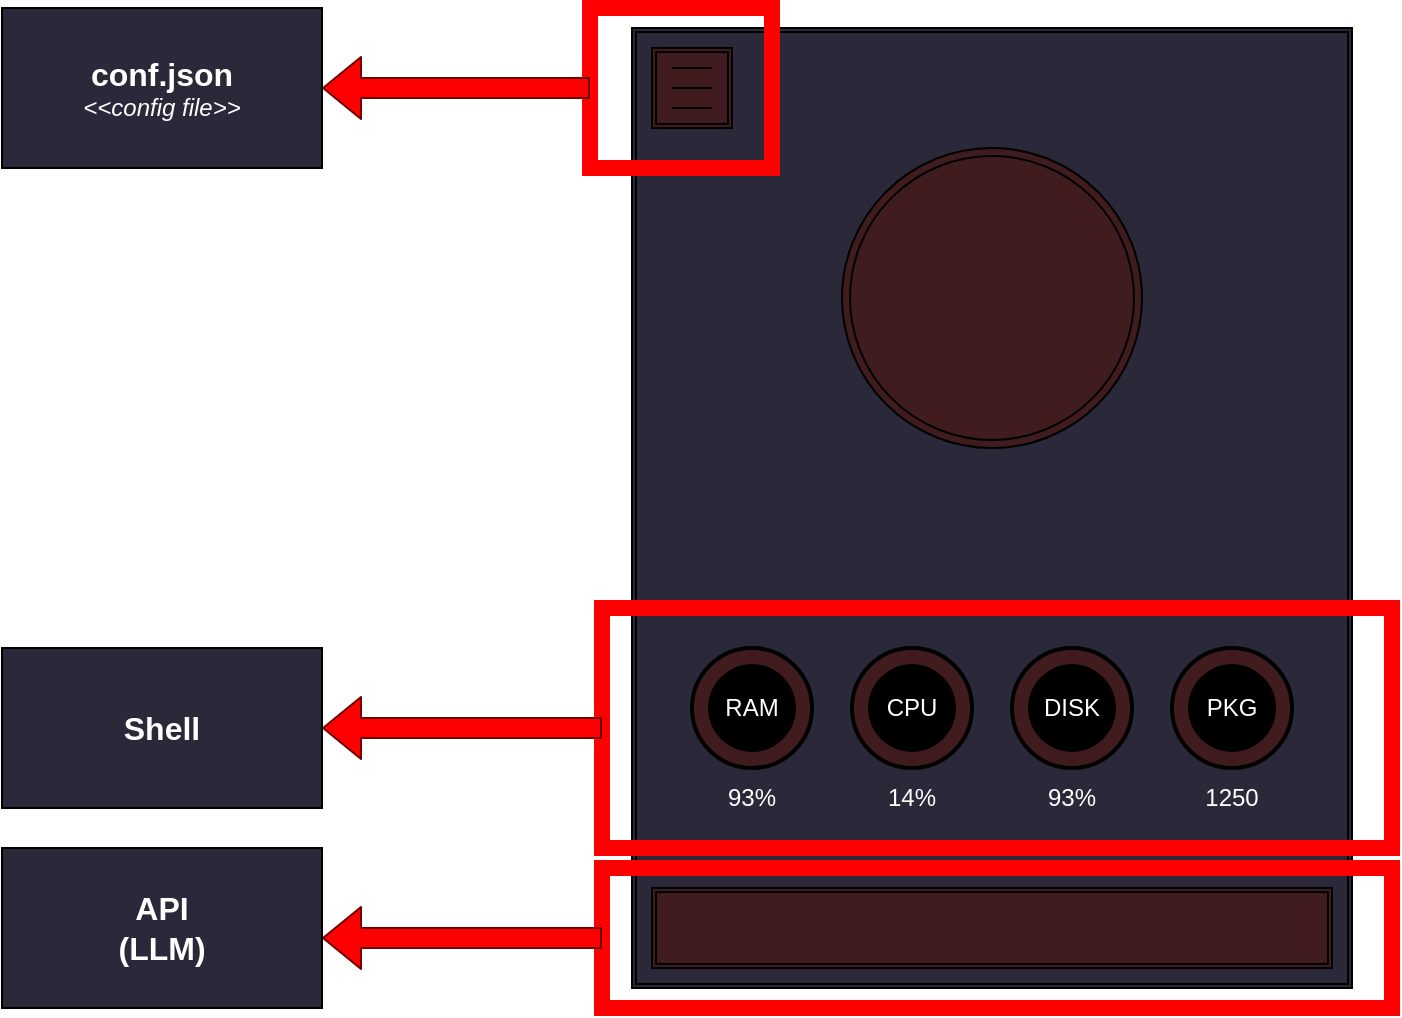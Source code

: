 <mxfile>
    <diagram id="3zYwDCE67MGWpktdA1Ih" name="Page-1">
        <mxGraphModel dx="913" dy="719" grid="1" gridSize="10" guides="1" tooltips="1" connect="1" arrows="1" fold="1" page="1" pageScale="1" pageWidth="827" pageHeight="1169" math="0" shadow="0">
            <root>
                <mxCell id="0"/>
                <mxCell id="1" parent="0"/>
                <mxCell id="2" value="" style="shape=ext;double=1;rounded=0;whiteSpace=wrap;html=1;fillColor=#2A2839;" vertex="1" parent="1">
                    <mxGeometry x="435" y="40" width="360" height="480" as="geometry"/>
                </mxCell>
                <mxCell id="3" value="" style="shape=ext;double=1;rounded=0;whiteSpace=wrap;html=1;fillColor=#411C1F;" vertex="1" parent="1">
                    <mxGeometry x="445" y="50" width="40" height="40" as="geometry"/>
                </mxCell>
                <mxCell id="4" value="" style="endArrow=none;html=1;jumpSize=12;" edge="1" parent="1">
                    <mxGeometry width="50" height="50" relative="1" as="geometry">
                        <mxPoint x="455.0" y="60" as="sourcePoint"/>
                        <mxPoint x="475.0" y="60" as="targetPoint"/>
                    </mxGeometry>
                </mxCell>
                <mxCell id="5" value="" style="endArrow=none;html=1;jumpSize=12;" edge="1" parent="1">
                    <mxGeometry width="50" height="50" relative="1" as="geometry">
                        <mxPoint x="455.0" y="69.94" as="sourcePoint"/>
                        <mxPoint x="475.0" y="69.94" as="targetPoint"/>
                    </mxGeometry>
                </mxCell>
                <mxCell id="6" value="" style="endArrow=none;html=1;jumpSize=12;" edge="1" parent="1">
                    <mxGeometry width="50" height="50" relative="1" as="geometry">
                        <mxPoint x="455.0" y="79.94" as="sourcePoint"/>
                        <mxPoint x="475.0" y="79.94" as="targetPoint"/>
                    </mxGeometry>
                </mxCell>
                <mxCell id="7" value="" style="shape=ext;double=1;rounded=0;whiteSpace=wrap;html=1;fillColor=#411C1F;" vertex="1" parent="1">
                    <mxGeometry x="445" y="470" width="340" height="40" as="geometry"/>
                </mxCell>
                <mxCell id="8" value="" style="verticalLabelPosition=bottom;html=1;verticalAlign=top;strokeWidth=2;shape=mxgraph.lean_mapping.sequenced_pull_ball;fillColor=#411C1F;fontColor=#FFFFFF;" vertex="1" parent="1">
                    <mxGeometry x="705" y="350" width="60" height="60" as="geometry"/>
                </mxCell>
                <mxCell id="9" value="" style="verticalLabelPosition=bottom;html=1;verticalAlign=top;strokeWidth=2;shape=mxgraph.lean_mapping.sequenced_pull_ball;fillColor=#411C1F;fontColor=#FFFFFF;" vertex="1" parent="1">
                    <mxGeometry x="625" y="350" width="60" height="60" as="geometry"/>
                </mxCell>
                <mxCell id="10" value="" style="verticalLabelPosition=bottom;html=1;verticalAlign=top;strokeWidth=2;shape=mxgraph.lean_mapping.sequenced_pull_ball;fillColor=#411C1F;fontColor=#FFFFFF;" vertex="1" parent="1">
                    <mxGeometry x="545" y="350" width="60" height="60" as="geometry"/>
                </mxCell>
                <mxCell id="11" value="" style="verticalLabelPosition=bottom;html=1;verticalAlign=top;strokeWidth=2;shape=mxgraph.lean_mapping.sequenced_pull_ball;fillColor=#411C1F;fontColor=#FFFFFF;" vertex="1" parent="1">
                    <mxGeometry x="465" y="350" width="60" height="60" as="geometry"/>
                </mxCell>
                <mxCell id="12" value="" style="ellipse;shape=doubleEllipse;whiteSpace=wrap;html=1;aspect=fixed;fillColor=#411C1F;" vertex="1" parent="1">
                    <mxGeometry x="540" y="100" width="150" height="150" as="geometry"/>
                </mxCell>
                <mxCell id="14" value="&lt;font&gt;RAM&lt;/font&gt;" style="text;html=1;strokeColor=none;fillColor=none;align=center;verticalAlign=middle;whiteSpace=wrap;rounded=0;fontFamily=Helvetica;fontSize=12;fontColor=#FFFFFF;" vertex="1" parent="1">
                    <mxGeometry x="465" y="365" width="60" height="30" as="geometry"/>
                </mxCell>
                <mxCell id="15" value="&lt;font&gt;CPU&lt;/font&gt;" style="text;html=1;strokeColor=none;fillColor=none;align=center;verticalAlign=middle;whiteSpace=wrap;rounded=0;fontFamily=Helvetica;fontSize=12;fontColor=#FFFFFF;" vertex="1" parent="1">
                    <mxGeometry x="545" y="365" width="60" height="30" as="geometry"/>
                </mxCell>
                <mxCell id="16" value="&lt;font&gt;PKG&lt;/font&gt;" style="text;html=1;strokeColor=none;fillColor=none;align=center;verticalAlign=middle;whiteSpace=wrap;rounded=0;fontFamily=Helvetica;fontSize=12;fontColor=#FFFFFF;" vertex="1" parent="1">
                    <mxGeometry x="705" y="365" width="60" height="30" as="geometry"/>
                </mxCell>
                <mxCell id="17" value="&lt;font&gt;DISK&lt;/font&gt;" style="text;html=1;strokeColor=none;fillColor=none;align=center;verticalAlign=middle;whiteSpace=wrap;rounded=0;fontFamily=Helvetica;fontSize=12;fontColor=#FFFFFF;" vertex="1" parent="1">
                    <mxGeometry x="625" y="365" width="60" height="30" as="geometry"/>
                </mxCell>
                <mxCell id="18" value="&lt;font&gt;93%&lt;/font&gt;" style="text;html=1;strokeColor=none;fillColor=none;align=center;verticalAlign=middle;whiteSpace=wrap;rounded=0;fontFamily=Helvetica;fontSize=12;fontColor=#FFFFFF;" vertex="1" parent="1">
                    <mxGeometry x="465" y="410" width="60" height="30" as="geometry"/>
                </mxCell>
                <mxCell id="19" value="&lt;font&gt;14%&lt;/font&gt;" style="text;html=1;strokeColor=none;fillColor=none;align=center;verticalAlign=middle;whiteSpace=wrap;rounded=0;fontFamily=Helvetica;fontSize=12;fontColor=#FFFFFF;" vertex="1" parent="1">
                    <mxGeometry x="545" y="410" width="60" height="30" as="geometry"/>
                </mxCell>
                <mxCell id="20" value="&lt;font&gt;93%&lt;/font&gt;" style="text;html=1;strokeColor=none;fillColor=none;align=center;verticalAlign=middle;whiteSpace=wrap;rounded=0;fontFamily=Helvetica;fontSize=12;fontColor=#FFFFFF;" vertex="1" parent="1">
                    <mxGeometry x="625" y="410" width="60" height="30" as="geometry"/>
                </mxCell>
                <mxCell id="21" value="&lt;font&gt;1250&lt;/font&gt;" style="text;html=1;strokeColor=none;fillColor=none;align=center;verticalAlign=middle;whiteSpace=wrap;rounded=0;fontFamily=Helvetica;fontSize=12;fontColor=#FFFFFF;" vertex="1" parent="1">
                    <mxGeometry x="705" y="410" width="60" height="30" as="geometry"/>
                </mxCell>
                <mxCell id="22" value="" style="rounded=0;whiteSpace=wrap;html=1;strokeColor=#FF0000;fontFamily=Helvetica;fontSize=8;fontColor=#FFFFFF;fillColor=none;strokeWidth=8;" vertex="1" parent="1">
                    <mxGeometry x="420" y="330" width="395" height="120" as="geometry"/>
                </mxCell>
                <mxCell id="23" value="" style="rounded=0;whiteSpace=wrap;html=1;strokeColor=#FF0000;fontFamily=Helvetica;fontSize=8;fontColor=#2A2839;fillColor=none;strokeWidth=8;" vertex="1" parent="1">
                    <mxGeometry x="420" y="460" width="395" height="70" as="geometry"/>
                </mxCell>
                <mxCell id="24" value="" style="rounded=0;whiteSpace=wrap;html=1;strokeColor=#FF0000;fontFamily=Helvetica;fontSize=8;fontColor=#2A2839;fillColor=none;strokeWidth=8;" vertex="1" parent="1">
                    <mxGeometry x="414" y="30" width="91" height="80" as="geometry"/>
                </mxCell>
                <mxCell id="25" value="" style="shape=flexArrow;endArrow=classic;html=1;fontFamily=Helvetica;fontSize=8;fontColor=#2A2839;jumpSize=12;exitX=0;exitY=0.5;exitDx=0;exitDy=0;fillColor=#FF0000;strokeColor=#6F0000;" edge="1" parent="1" source="22">
                    <mxGeometry width="50" height="50" relative="1" as="geometry">
                        <mxPoint x="240" y="390" as="sourcePoint"/>
                        <mxPoint x="280" y="390" as="targetPoint"/>
                    </mxGeometry>
                </mxCell>
                <mxCell id="26" value="" style="shape=flexArrow;endArrow=classic;html=1;fontFamily=Helvetica;fontSize=8;fontColor=#2A2839;jumpSize=12;exitX=0;exitY=0.5;exitDx=0;exitDy=0;fillColor=#FF0000;strokeColor=#6F0000;" edge="1" parent="1" source="23">
                    <mxGeometry width="50" height="50" relative="1" as="geometry">
                        <mxPoint x="410" y="494.5" as="sourcePoint"/>
                        <mxPoint x="280" y="495" as="targetPoint"/>
                    </mxGeometry>
                </mxCell>
                <mxCell id="27" value="" style="shape=flexArrow;endArrow=classic;html=1;fontFamily=Helvetica;fontSize=8;fontColor=#2A2839;jumpSize=12;exitX=0;exitY=0.5;exitDx=0;exitDy=0;fillColor=#FF0000;strokeColor=#6F0000;" edge="1" parent="1" source="24">
                    <mxGeometry width="50" height="50" relative="1" as="geometry">
                        <mxPoint x="410" y="80" as="sourcePoint"/>
                        <mxPoint x="280" y="70" as="targetPoint"/>
                    </mxGeometry>
                </mxCell>
                <mxCell id="28" value="&lt;b style=&quot;color: rgb(255, 255, 255); font-size: 16px;&quot;&gt;Shell&lt;/b&gt;" style="rounded=1;whiteSpace=wrap;html=1;strokeColor=default;fontFamily=Helvetica;fontSize=8;fontColor=#2A2839;fillColor=#2A2839;arcSize=0;" vertex="1" parent="1">
                    <mxGeometry x="120" y="350" width="160" height="80" as="geometry"/>
                </mxCell>
                <mxCell id="29" value="&lt;font color=&quot;#ffffff&quot;&gt;&lt;span style=&quot;font-size: 16px;&quot;&gt;&lt;b&gt;API&lt;br&gt;(LLM)&lt;br&gt;&lt;/b&gt;&lt;/span&gt;&lt;/font&gt;" style="rounded=1;whiteSpace=wrap;html=1;strokeColor=default;fontFamily=Helvetica;fontSize=8;fontColor=#2A2839;fillColor=#2A2839;arcSize=0;" vertex="1" parent="1">
                    <mxGeometry x="120" y="450" width="160" height="80" as="geometry"/>
                </mxCell>
                <mxCell id="30" value="&lt;font style=&quot;&quot; color=&quot;#ffffff&quot;&gt;&lt;b style=&quot;font-size: 16px;&quot;&gt;conf.json&lt;/b&gt;&lt;br&gt;&lt;i style=&quot;&quot;&gt;&lt;font style=&quot;font-size: 12px;&quot;&gt;&amp;lt;&amp;lt;config file&amp;gt;&amp;gt;&lt;/font&gt;&lt;/i&gt;&lt;br&gt;&lt;/font&gt;" style="rounded=1;whiteSpace=wrap;html=1;strokeColor=default;fontFamily=Helvetica;fontSize=8;fontColor=#2A2839;fillColor=#2A2839;arcSize=0;" vertex="1" parent="1">
                    <mxGeometry x="120" y="30" width="160" height="80" as="geometry"/>
                </mxCell>
            </root>
        </mxGraphModel>
    </diagram>
</mxfile>